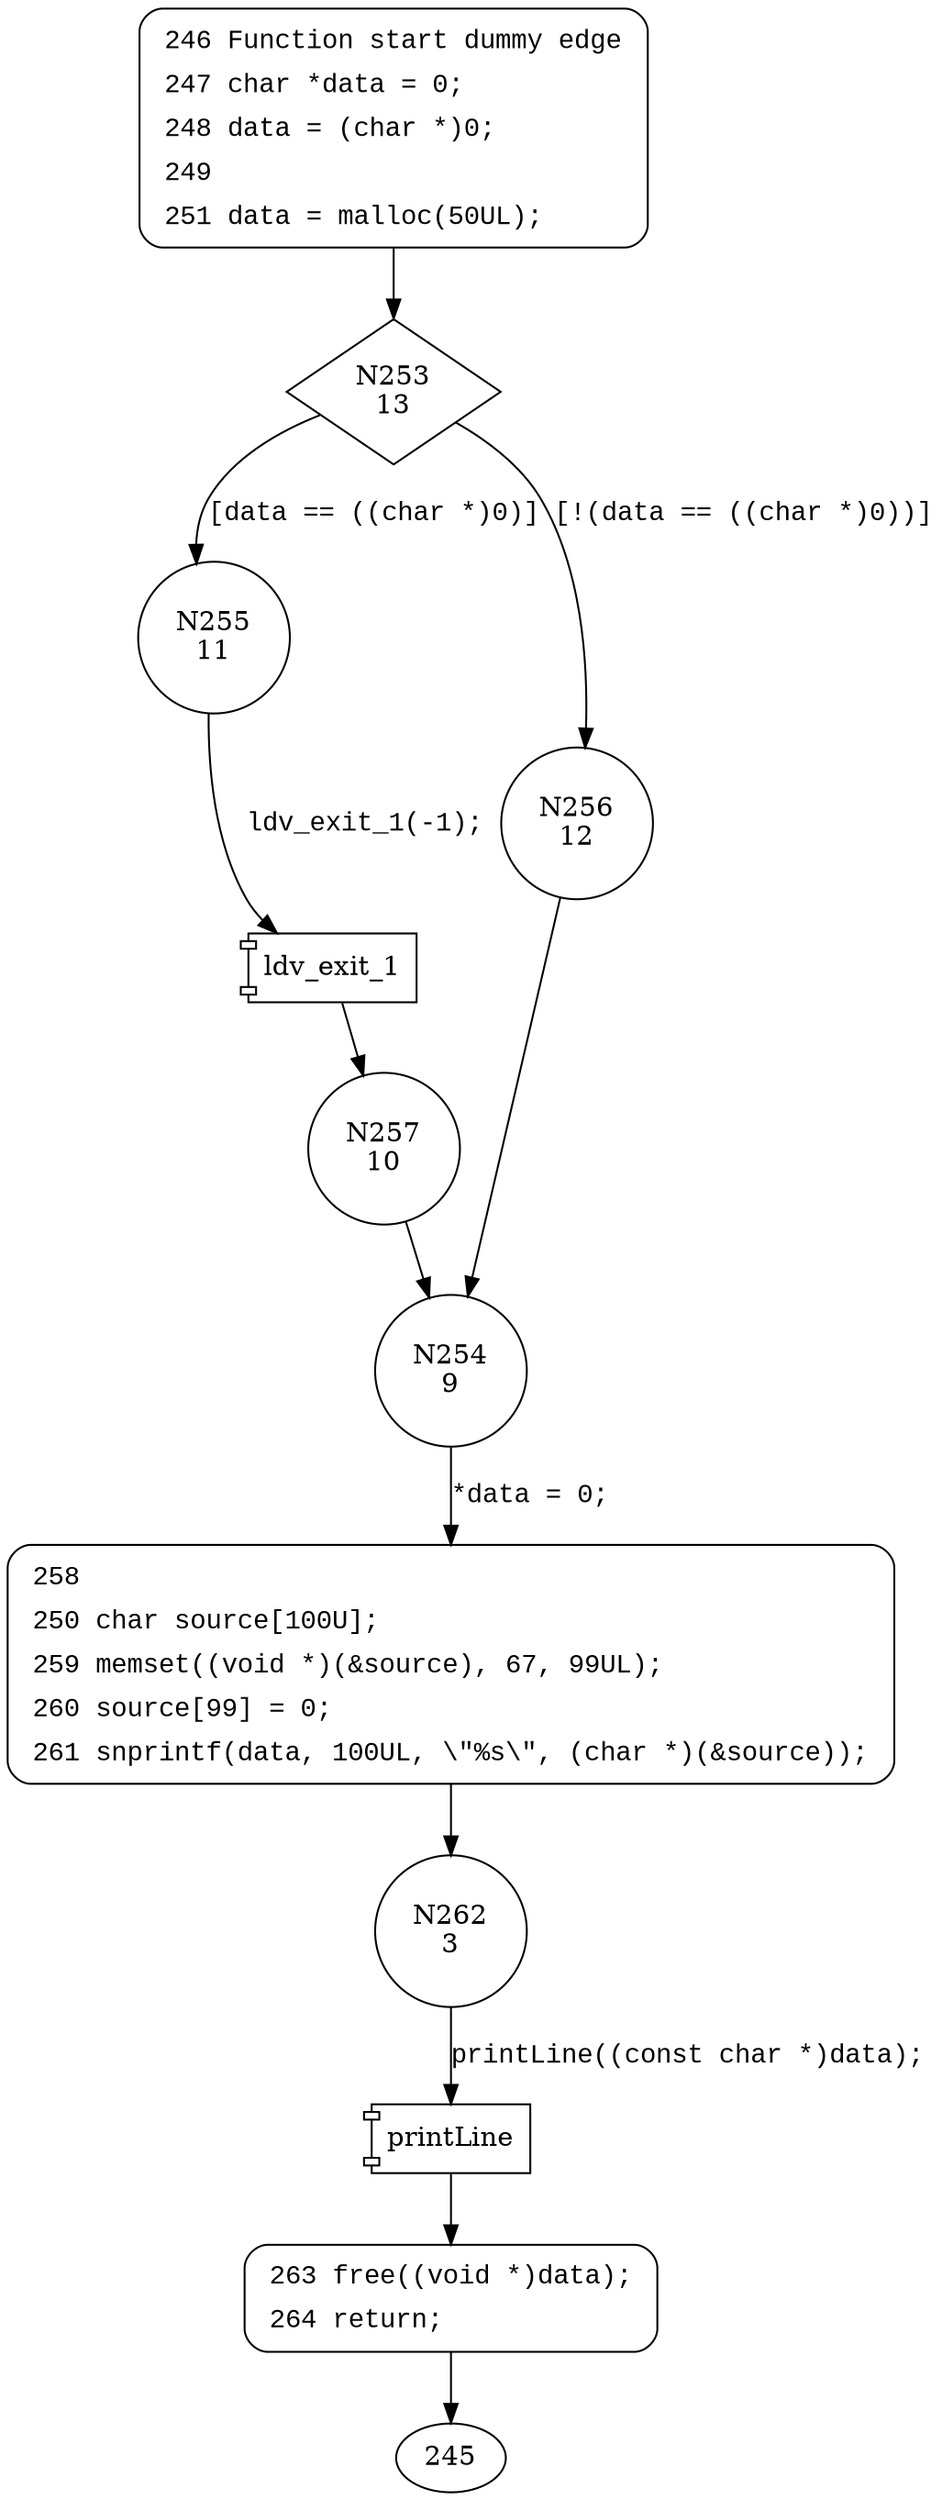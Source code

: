 digraph CWE122_Heap_Based_Buffer_Overflow__c_CWE805_char_snprintf_09_bad {
253 [shape="diamond" label="N253\n13"]
255 [shape="circle" label="N255\n11"]
256 [shape="circle" label="N256\n12"]
254 [shape="circle" label="N254\n9"]
258 [shape="circle" label="N258\n8"]
262 [shape="circle" label="N262\n3"]
263 [shape="circle" label="N263\n2"]
257 [shape="circle" label="N257\n10"]
246 [style="filled,bold" penwidth="1" fillcolor="white" fontname="Courier New" shape="Mrecord" label=<<table border="0" cellborder="0" cellpadding="3" bgcolor="white"><tr><td align="right">246</td><td align="left">Function start dummy edge</td></tr><tr><td align="right">247</td><td align="left">char *data = 0;</td></tr><tr><td align="right">248</td><td align="left">data = (char *)0;</td></tr><tr><td align="right">249</td><td align="left"></td></tr><tr><td align="right">251</td><td align="left">data = malloc(50UL);</td></tr></table>>]
246 -> 253[label=""]
258 [style="filled,bold" penwidth="1" fillcolor="white" fontname="Courier New" shape="Mrecord" label=<<table border="0" cellborder="0" cellpadding="3" bgcolor="white"><tr><td align="right">258</td><td align="left"></td></tr><tr><td align="right">250</td><td align="left">char source[100U];</td></tr><tr><td align="right">259</td><td align="left">memset((void *)(&amp;source), 67, 99UL);</td></tr><tr><td align="right">260</td><td align="left">source[99] = 0;</td></tr><tr><td align="right">261</td><td align="left">snprintf(data, 100UL, \&quot;%s\&quot;, (char *)(&amp;source));</td></tr></table>>]
258 -> 262[label=""]
263 [style="filled,bold" penwidth="1" fillcolor="white" fontname="Courier New" shape="Mrecord" label=<<table border="0" cellborder="0" cellpadding="3" bgcolor="white"><tr><td align="right">263</td><td align="left">free((void *)data);</td></tr><tr><td align="right">264</td><td align="left">return;</td></tr></table>>]
263 -> 245[label=""]
253 -> 255 [label="[data == ((char *)0)]" fontname="Courier New"]
253 -> 256 [label="[!(data == ((char *)0))]" fontname="Courier New"]
254 -> 258 [label="*data = 0;" fontname="Courier New"]
100026 [shape="component" label="printLine"]
262 -> 100026 [label="printLine((const char *)data);" fontname="Courier New"]
100026 -> 263 [label="" fontname="Courier New"]
100027 [shape="component" label="ldv_exit_1"]
255 -> 100027 [label="ldv_exit_1(-1);" fontname="Courier New"]
100027 -> 257 [label="" fontname="Courier New"]
256 -> 254 [label="" fontname="Courier New"]
257 -> 254 [label="" fontname="Courier New"]
}